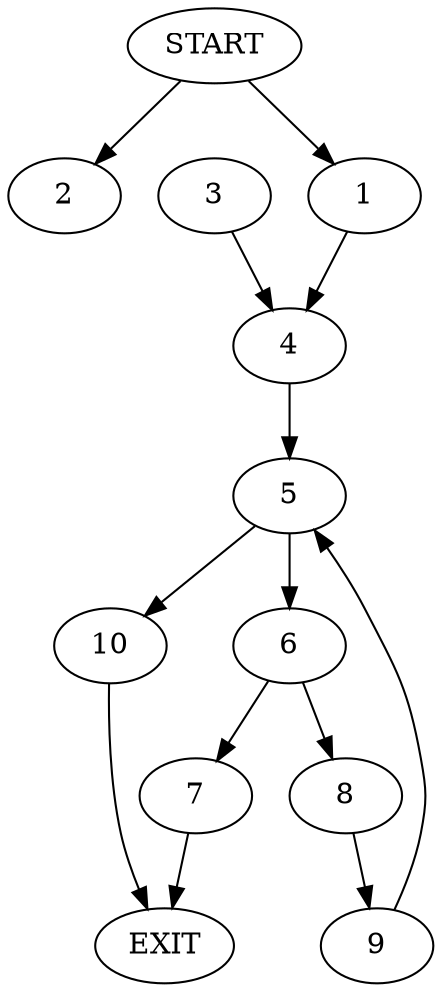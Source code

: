 digraph { 
0 [label="START"];
1;
2;
3;
4;
5;
6;
7;
8;
9;
10;
11[label="EXIT"];
0 -> 1;
0 -> 2;
1 -> 4;
3 -> 4;
4 -> 5;
5 -> 6;
5 -> 10;
6 -> 7;
6 -> 8;
7 -> 11;
8 -> 9;
9 -> 5;
10 -> 11;
}